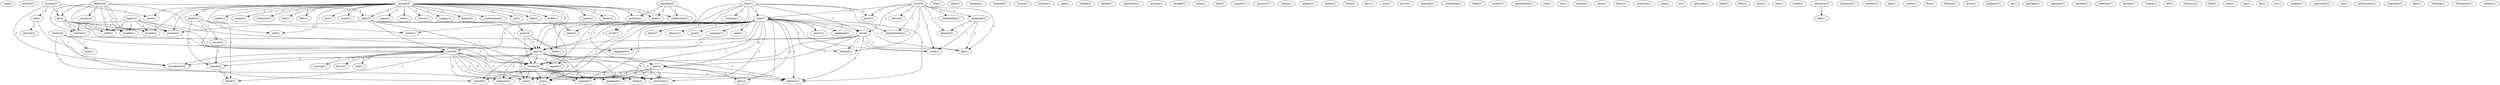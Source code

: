 digraph G {
  com [ label="com(2)" ];
  mortice [ label="mortice(1)" ];
  evasion [ label="evasion(2)" ];
  go [ label="go(3)" ];
  head [ label="head(1)" ];
  tell [ label="tell(1)" ];
  jurisdiction [ label="jurisdiction(2)" ];
  face [ label="face(1)" ];
  clam [ label="clam(1)" ];
  banking [ label="banking(1)" ];
  anyone [ label="anyone(5)" ];
  agree [ label="agree(2)" ];
  knew [ label="knew(1)" ];
  plate [ label="plate(1)" ];
  animal [ label="animal(1)" ];
  license [ label="license(2)" ];
  combination [ label="combination(1)" ];
  car [ label="car(1)" ];
  take [ label="take(1)" ];
  wallet [ label="wallet(1)" ];
  right [ label="right(2)" ];
  authority [ label="authority(1)" ];
  plenty [ label="plenty(2)" ];
  pinch [ label="pinch(1)" ];
  sees [ label="sees(1)" ];
  falls [ label="falls(1)" ];
  jail [ label="jail(1)" ];
  salt [ label="salt(1)" ];
  tax [ label="tax(14)" ];
  position [ label="position(1)" ];
  winds [ label="winds(1)" ];
  game [ label="game(1)" ];
  appeal [ label="appeal(1)" ];
  polit [ label="polit(1)" ];
  stand [ label="stand(1)" ];
  stew [ label="stew(1)" ];
  subdivision [ label="subdivision(1)" ];
  driver [ label="driver(1)" ];
  supper [ label="supper(1)" ];
  invoke [ label="invoke(1)" ];
  mumbo [ label="mumbo(1)" ];
  disbelief [ label="disbelief(1)" ];
  show [ label="show(1)" ];
  working [ label="working(1)" ];
  case [ label="case(7)" ];
  avoid [ label="avoid(1)" ];
  law [ label="law(4)" ];
  pay [ label="pay(2)" ];
  income [ label="income(9)" ];
  merit [ label="merit(1)" ];
  silliness [ label="silliness(1)" ];
  future [ label="future(1)" ];
  proof [ label="proof(4)" ];
  cetera [ label="cetera(1)" ];
  demonstrates [ label="demonstrates(1)" ];
  method [ label="method(1)" ];
  anything [ label="anything(2)" ];
  withholding [ label="withholding(1)" ];
  work [ label="work(1)" ];
  absence [ label="absence(1)" ];
  ally [ label="ally(1)" ];
  schmoe [ label="schmoe(1)" ];
  sake [ label="sake(1)" ];
  canada [ label="canada(1)" ];
  exists [ label="exists(1)" ];
  employee [ label="employee(1)" ];
  state [ label="state(2)" ];
  court [ label="court(8)" ];
  gets [ label="gets(1)" ];
  sion [ label="sion(1)" ];
  conviction [ label="conviction(1)" ];
  doesn [ label="doesn(1)" ];
  refuses [ label="refuses(1)" ];
  eva [ label="eva(1)" ];
  majority [ label="majority(1)" ];
  landmark [ label="landmark(1)" ];
  care [ label="care(2)" ];
  company [ label="company(1)" ];
  ruling [ label="ruling(1)" ];
  need [ label="need(1)" ];
  amend [ label="amend(1)" ];
  opposition [ label="opposition(1)" ];
  assume [ label="assume(1)" ];
  thought [ label="thought(1)" ];
  thing [ label="thing(1)" ];
  haul [ label="haul(1)" ];
  respect [ label="respect(1)" ];
  believe [ label="believe(2)" ];
  system [ label="system(1)" ];
  subvert [ label="subvert(1)" ];
  slink [ label="slink(1)" ];
  trouble [ label="trouble(1)" ];
  passport [ label="passport(1)" ];
  refute [ label="refute(1)" ];
  subject [ label="subject(1)" ];
  matter [ label="matter(1)" ];
  form [ label="form(1)" ];
  kern [ label="kern(1)" ];
  owe [ label="owe(1)" ];
  prove [ label="prove(1)" ];
  material [ label="material(1)" ];
  something [ label="something(1)" ];
  made [ label="made(1)" ];
  society [ label="society(1)" ];
  amendment [ label="amendment(1)" ];
  call [ label="call(1)" ];
  suggested [ label="suggested(1)" ];
  point [ label="point(3)" ];
  inc [ label="inc(1)" ];
  sayers [ label="sayers(1)" ];
  none [ label="none(1)" ];
  letter [ label="letter(1)" ];
  everyone [ label="everyone(1)" ];
  king [ label="king(1)" ];
  st [ label="st(1)" ];
  admiralty [ label="admiralty(1)" ];
  hand [ label="hand(1)" ];
  didn [ label="didn(1)" ];
  ment [ label="ment(1)" ];
  teel [ label="teel(1)" ];
  credit [ label="credit(1)" ];
  refutation [ label="refutation(3)" ];
  date [ label="date(1)" ];
  coverup [ label="coverup(1)" ];
  reason [ label="reason(2)" ];
  favor [ label="favor(1)" ];
  told [ label="told(1)" ];
  nonsense [ label="nonsense(1)" ];
  field [ label="field(1)" ];
  wonder [ label="wonder(1)" ];
  plan [ label="plan(1)" ];
  citizen [ label="citizen(2)" ];
  earned [ label="earned(1)" ];
  exclusion [ label="exclusion(1)" ];
  keep [ label="keep(1)" ];
  expect [ label="expect(1)" ];
  haven [ label="haven(3)" ];
  comes [ label="comes(1)" ];
  classify [ label="classify(1)" ];
  conclude [ label="conclude(2)" ];
  fine [ label="fine(1)" ];
  declare [ label="declare(1)" ];
  issue [ label="issue(1)" ];
  employer [ label="employer(1)" ];
  ok [ label="ok(1)" ];
  garbage [ label="garbage(1)" ];
  canadian [ label="canadian(1)" ];
  deviate [ label="deviate(1)" ];
  waterloo [ label="waterloo(1)" ];
  burden [ label="burden(1)" ];
  outlaw [ label="outlaw(1)" ];
  bill [ label="bill(1)" ];
  renounce [ label="renounce(1)" ];
  mks [ label="mks(1)" ];
  stop [ label="stop(1)" ];
  joe [ label="joe(1)" ];
  fbi [ label="fbi(1)" ];
  try [ label="try(1)" ];
  conklin [ label="conklin(1)" ];
  represents [ label="represents(1)" ];
  ucc [ label="ucc(1)" ];
  mainstream [ label="mainstream(1)" ];
  prejudice [ label="prejudice(1)" ];
  hear [ label="hear(1)" ];
  humbug [ label="humbug(1)" ];
  framework [ label="framework(1)" ];
  surface [ label="surface(1)" ];
  evasion -> go [ label="1" ];
  evasion -> head [ label="1" ];
  evasion -> tell [ label="1" ];
  evasion -> jurisdiction [ label="1" ];
  anyone -> agree [ label="1" ];
  anyone -> knew [ label="1" ];
  anyone -> plate [ label="1" ];
  anyone -> animal [ label="1" ];
  anyone -> license [ label="1" ];
  anyone -> combination [ label="1" ];
  anyone -> car [ label="1" ];
  anyone -> take [ label="1" ];
  anyone -> wallet [ label="1" ];
  anyone -> right [ label="1" ];
  anyone -> authority [ label="1" ];
  anyone -> head [ label="1" ];
  anyone -> plenty [ label="1" ];
  anyone -> pinch [ label="1" ];
  anyone -> sees [ label="1" ];
  anyone -> falls [ label="1" ];
  anyone -> jail [ label="1" ];
  anyone -> salt [ label="1" ];
  anyone -> tax [ label="1" ];
  anyone -> position [ label="1" ];
  anyone -> winds [ label="1" ];
  anyone -> game [ label="1" ];
  anyone -> appeal [ label="1" ];
  anyone -> polit [ label="1" ];
  anyone -> stand [ label="1" ];
  anyone -> stew [ label="1" ];
  anyone -> subdivision [ label="1" ];
  anyone -> driver [ label="1" ];
  anyone -> supper [ label="1" ];
  anyone -> invoke [ label="1" ];
  anyone -> mumbo [ label="1" ];
  show -> working [ label="1" ];
  show -> case [ label="1" ];
  show -> avoid [ label="1" ];
  show -> law [ label="1" ];
  show -> pay [ label="1" ];
  show -> tax [ label="1" ];
  show -> income [ label="1" ];
  show -> merit [ label="1" ];
  show -> silliness [ label="1" ];
  proof -> cetera [ label="1" ];
  proof -> case [ label="1" ];
  proof -> demonstrates [ label="1" ];
  proof -> law [ label="1" ];
  proof -> method [ label="1" ];
  proof -> anything [ label="1" ];
  proof -> withholding [ label="1" ];
  proof -> work [ label="1" ];
  proof -> absence [ label="1" ];
  proof -> merit [ label="1" ];
  proof -> ally [ label="1" ];
  case -> avoid [ label="1" ];
  case -> demonstrates [ label="1" ];
  case -> exists [ label="1" ];
  case -> employee [ label="1" ];
  case -> law [ label="3" ];
  case -> state [ label="1" ];
  case -> method [ label="1" ];
  case -> court [ label="2" ];
  case -> pay [ label="2" ];
  case -> gets [ label="1" ];
  case -> work [ label="1" ];
  case -> tax [ label="4" ];
  case -> income [ label="3" ];
  case -> sion [ label="1" ];
  case -> conviction [ label="1" ];
  case -> doesn [ label="1" ];
  case -> refuses [ label="1" ];
  case -> eva [ label="1" ];
  case -> majority [ label="1" ];
  case -> landmark [ label="1" ];
  case -> care [ label="1" ];
  case -> company [ label="1" ];
  case -> silliness [ label="1" ];
  case -> ally [ label="1" ];
  case -> ruling [ label="1" ];
  case -> need [ label="1" ];
  believe -> system [ label="1" ];
  believe -> right [ label="1" ];
  believe -> go [ label="1" ];
  believe -> court [ label="1" ];
  believe -> subvert [ label="1" ];
  believe -> slink [ label="1" ];
  believe -> invoke [ label="1" ];
  believe -> trouble [ label="1" ];
  believe -> mumbo [ label="1" ];
  law -> method [ label="1" ];
  law -> pay [ label="1" ];
  law -> work [ label="1" ];
  law -> tax [ label="1" ];
  law -> income [ label="1" ];
  law -> silliness [ label="1" ];
  law -> ally [ label="1" ];
  law -> suggested [ label="1" ];
  right -> state [ label="1" ];
  right -> court [ label="1" ];
  right -> point [ label="1" ];
  right -> tax [ label="1" ];
  right -> income [ label="1" ];
  right -> mumbo [ label="1" ];
  go -> subvert [ label="1" ];
  go -> slink [ label="1" ];
  go -> invoke [ label="1" ];
  go -> suggested [ label="1" ];
  go -> trouble [ label="1" ];
  go -> mumbo [ label="1" ];
  refutation -> date [ label="1" ];
  court -> income [ label="2" ];
  court -> sion [ label="2" ];
  court -> coverup [ label="2" ];
  court -> conviction [ label="2" ];
  court -> appeal [ label="1" ];
  court -> reason [ label="1" ];
  court -> stand [ label="1" ];
  court -> eva [ label="2" ];
  court -> majority [ label="2" ];
  court -> landmark [ label="2" ];
  court -> favor [ label="2" ];
  court -> told [ label="2" ];
  court -> ruling [ label="2" ];
  court -> jurisdiction [ label="2" ];
  point -> tax [ label="1" ];
  point -> income [ label="1" ];
  point -> field [ label="1" ];
  pay -> gets [ label="1" ];
  pay -> sion [ label="1" ];
  pay -> conviction [ label="1" ];
  pay -> eva [ label="1" ];
  pay -> majority [ label="1" ];
  pay -> landmark [ label="1" ];
  pay -> silliness [ label="1" ];
  pay -> ruling [ label="1" ];
  anything -> work [ label="1" ];
  anything -> absence [ label="1" ];
  anything -> ally [ label="1" ];
  citizen -> tax [ label="1" ];
  citizen -> income [ label="1" ];
  citizen -> earned [ label="1" ];
  citizen -> exclusion [ label="1" ];
  citizen -> keep [ label="1" ];
  expect -> tax [ label="1" ];
  expect -> subvert [ label="1" ];
  expect -> income [ label="1" ];
  expect -> slink [ label="1" ];
  expect -> invoke [ label="1" ];
  expect -> trouble [ label="1" ];
  expect -> mumbo [ label="1" ];
  plenty -> pinch [ label="1" ];
  plenty -> haven [ label="1" ];
  plenty -> salt [ label="1" ];
  plenty -> reason [ label="1" ];
  tell -> classify [ label="1" ];
  tell -> jurisdiction [ label="1" ];
  conclude -> position [ label="1" ];
  conclude -> field [ label="1" ];
  conclude -> polit [ label="1" ];
  conclude -> subdivision [ label="1" ];
  haven -> reason [ label="1" ];
  tax -> income [ label="2" ];
  tax -> sion [ label="3" ];
  tax -> earned [ label="2" ];
  tax -> conviction [ label="3" ];
  tax -> eva [ label="3" ];
  tax -> majority [ label="3" ];
  tax -> landmark [ label="3" ];
  tax -> exclusion [ label="2" ];
  tax -> silliness [ label="3" ];
  tax -> ruling [ label="3" ];
  tax -> jurisdiction [ label="1" ];
  income -> sion [ label="2" ];
  income -> earned [ label="2" ];
  income -> conviction [ label="2" ];
  income -> eva [ label="2" ];
  income -> majority [ label="2" ];
  income -> landmark [ label="2" ];
  income -> exclusion [ label="2" ];
  income -> silliness [ label="3" ];
  income -> ruling [ label="2" ];
  reason -> stand [ label="1" ];
}
